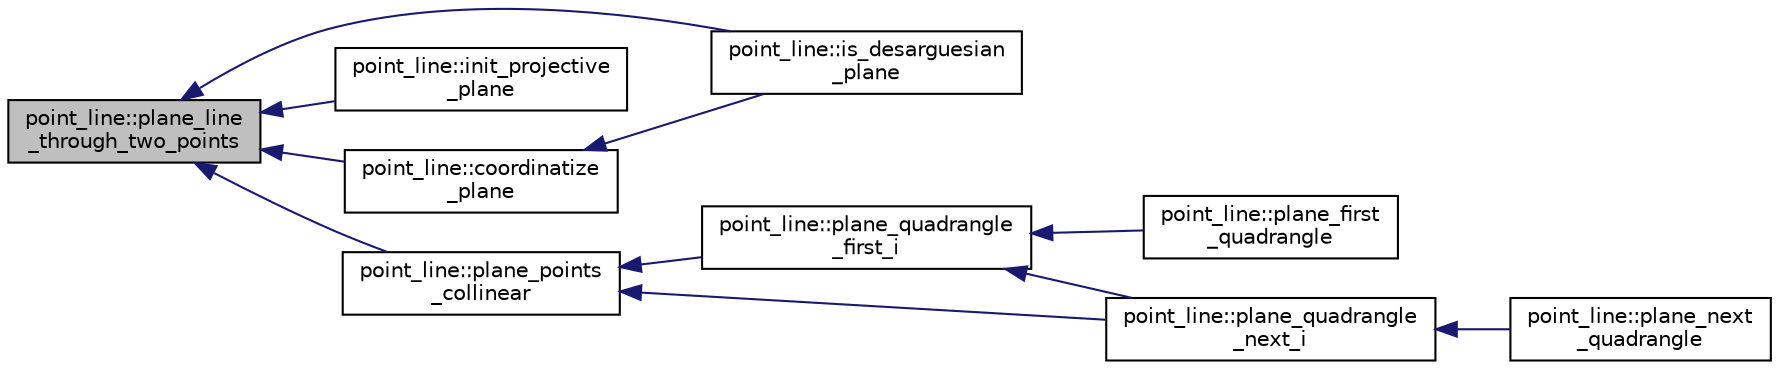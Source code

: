 digraph "point_line::plane_line_through_two_points"
{
  edge [fontname="Helvetica",fontsize="10",labelfontname="Helvetica",labelfontsize="10"];
  node [fontname="Helvetica",fontsize="10",shape=record];
  rankdir="LR";
  Node125 [label="point_line::plane_line\l_through_two_points",height=0.2,width=0.4,color="black", fillcolor="grey75", style="filled", fontcolor="black"];
  Node125 -> Node126 [dir="back",color="midnightblue",fontsize="10",style="solid",fontname="Helvetica"];
  Node126 [label="point_line::is_desarguesian\l_plane",height=0.2,width=0.4,color="black", fillcolor="white", style="filled",URL="$dd/def/classpoint__line.html#a664189dde33698267c4c82b1ee3aa401"];
  Node125 -> Node127 [dir="back",color="midnightblue",fontsize="10",style="solid",fontname="Helvetica"];
  Node127 [label="point_line::init_projective\l_plane",height=0.2,width=0.4,color="black", fillcolor="white", style="filled",URL="$dd/def/classpoint__line.html#a48c51e9ec6c9a7c80847ecb9feffc03c"];
  Node125 -> Node128 [dir="back",color="midnightblue",fontsize="10",style="solid",fontname="Helvetica"];
  Node128 [label="point_line::plane_points\l_collinear",height=0.2,width=0.4,color="black", fillcolor="white", style="filled",URL="$dd/def/classpoint__line.html#a5cef2c3e46d7e904c2b80539af03f0a3"];
  Node128 -> Node129 [dir="back",color="midnightblue",fontsize="10",style="solid",fontname="Helvetica"];
  Node129 [label="point_line::plane_quadrangle\l_first_i",height=0.2,width=0.4,color="black", fillcolor="white", style="filled",URL="$dd/def/classpoint__line.html#a112db572dd7ed8ef94f5bcf82240c410"];
  Node129 -> Node130 [dir="back",color="midnightblue",fontsize="10",style="solid",fontname="Helvetica"];
  Node130 [label="point_line::plane_first\l_quadrangle",height=0.2,width=0.4,color="black", fillcolor="white", style="filled",URL="$dd/def/classpoint__line.html#a55b03935dbca4629616563978c88ba2c"];
  Node129 -> Node131 [dir="back",color="midnightblue",fontsize="10",style="solid",fontname="Helvetica"];
  Node131 [label="point_line::plane_quadrangle\l_next_i",height=0.2,width=0.4,color="black", fillcolor="white", style="filled",URL="$dd/def/classpoint__line.html#a8a007873e6f93cb7bde36848ecaa50bf"];
  Node131 -> Node132 [dir="back",color="midnightblue",fontsize="10",style="solid",fontname="Helvetica"];
  Node132 [label="point_line::plane_next\l_quadrangle",height=0.2,width=0.4,color="black", fillcolor="white", style="filled",URL="$dd/def/classpoint__line.html#a55a4dc7b433732a85d56f7370c534b90"];
  Node128 -> Node131 [dir="back",color="midnightblue",fontsize="10",style="solid",fontname="Helvetica"];
  Node125 -> Node133 [dir="back",color="midnightblue",fontsize="10",style="solid",fontname="Helvetica"];
  Node133 [label="point_line::coordinatize\l_plane",height=0.2,width=0.4,color="black", fillcolor="white", style="filled",URL="$dd/def/classpoint__line.html#a121d61db202b5bbd07f33a148a2df735"];
  Node133 -> Node126 [dir="back",color="midnightblue",fontsize="10",style="solid",fontname="Helvetica"];
}
